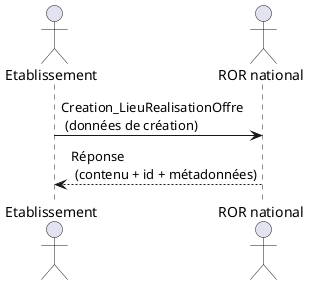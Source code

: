 @startuml creation_maj_lieu
actor "Etablissement" as E
actor "ROR national" as ROR
E -> ROR : Creation_LieuRealisationOffre \n (données de création)
ROR --> E : Réponse \n (contenu + id + métadonnées)
@enduml

